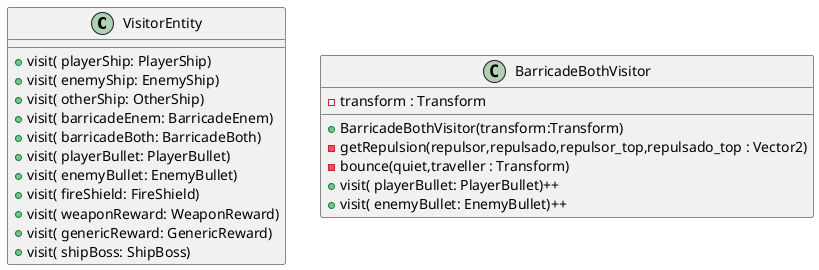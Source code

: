 @startuml

class VisitorEntity{
    +visit( playerShip: PlayerShip)
    +visit( enemyShip: EnemyShip)
    +visit( otherShip: OtherShip)
    +visit( barricadeEnem: BarricadeEnem)
    +visit( barricadeBoth: BarricadeBoth)
    +visit( playerBullet: PlayerBullet)
    +visit( enemyBullet: EnemyBullet)
    +visit( fireShield: FireShield)
    +visit( weaponReward: WeaponReward)
    +visit( genericReward: GenericReward)
    +visit( shipBoss: ShipBoss)
}
class BarricadeBothVisitor{
    -transform : Transform
    +BarricadeBothVisitor(transform:Transform)
    -getRepulsion(repulsor,repulsado,repulsor_top,repulsado_top : Vector2)
    - bounce(quiet,traveller : Transform)
    +visit( playerBullet: PlayerBullet)++
    +visit( enemyBullet: EnemyBullet)++
}

@enduml